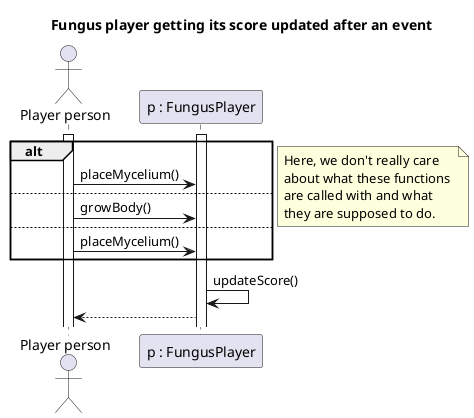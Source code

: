 @startuml Fungus player score

title Fungus player getting its score updated after an event

actor "Player person" as Ac
participant "p : FungusPlayer" as P

activate Ac
activate P

alt
    Ac -> P : placeMycelium()
else 
    Ac -> P : growBody()
else
    Ac -> P : placeMycelium()
end 
note right 
Here, we don't really care 
about what these functions 
are called with and what 
they are supposed to do.
end note

P -> P : updateScore()

P --> Ac


@enduml